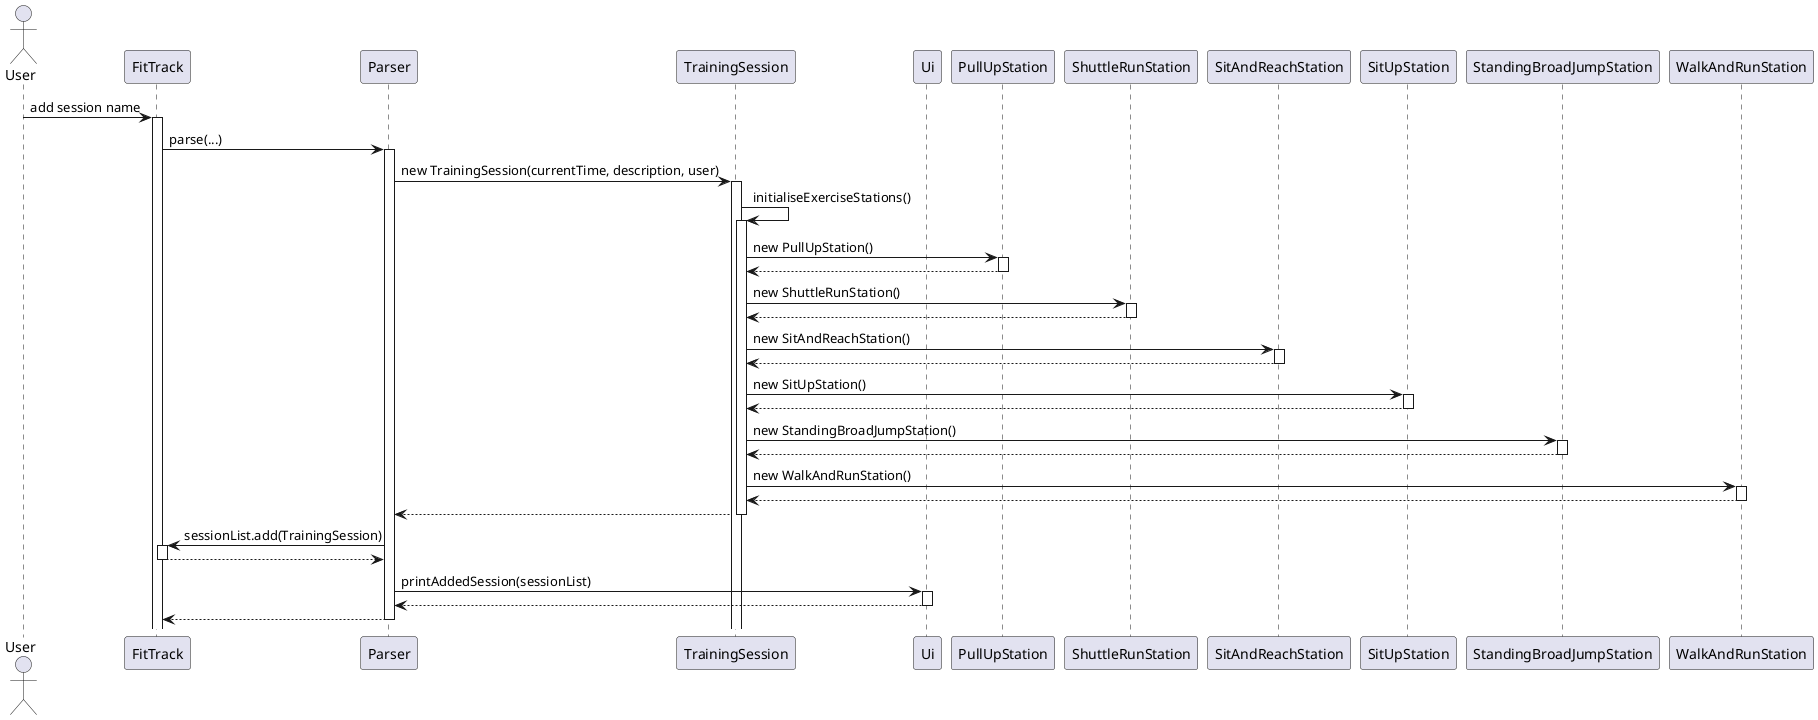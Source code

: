 @startuml

actor User
participant FitTrack
participant Parser
participant TrainingSession
participant Ui
participant PullUpStation
participant ShuttleRunStation
participant SitAndReachStation
participant SitUpStation
participant StandingBroadJumpStation
participant WalkAndRunStation

User -> FitTrack: add session name
activate FitTrack

FitTrack -> Parser: parse(...)
activate Parser

Parser -> TrainingSession: new TrainingSession(currentTime, description, user)
activate TrainingSession

' Initialize exercise stations
TrainingSession -> TrainingSession: initialiseExerciseStations()
activate TrainingSession

TrainingSession -> PullUpStation: new PullUpStation()
activate PullUpStation
return
deactivate PullUpStation

TrainingSession -> ShuttleRunStation: new ShuttleRunStation()
activate ShuttleRunStation
return
deactivate ShuttleRunStation

TrainingSession -> SitAndReachStation: new SitAndReachStation()
activate SitAndReachStation
return
deactivate SitAndReachStation

TrainingSession -> SitUpStation: new SitUpStation()
activate SitUpStation
return
deactivate SitUpStation

TrainingSession -> StandingBroadJumpStation: new StandingBroadJumpStation()
activate StandingBroadJumpStation
return
deactivate StandingBroadJumpStation

TrainingSession -> WalkAndRunStation: new WalkAndRunStation()
activate WalkAndRunStation
return
deactivate WalkAndRunStation

TrainingSession --> Parser
deactivate TrainingSession

Parser -> FitTrack: sessionList.add(TrainingSession)

activate FitTrack
return

Parser -> Ui: printAddedSession(sessionList)
activate Ui
Ui --> Parser
deactivate Ui

Parser --> FitTrack

deactivate Parser
@enduml
